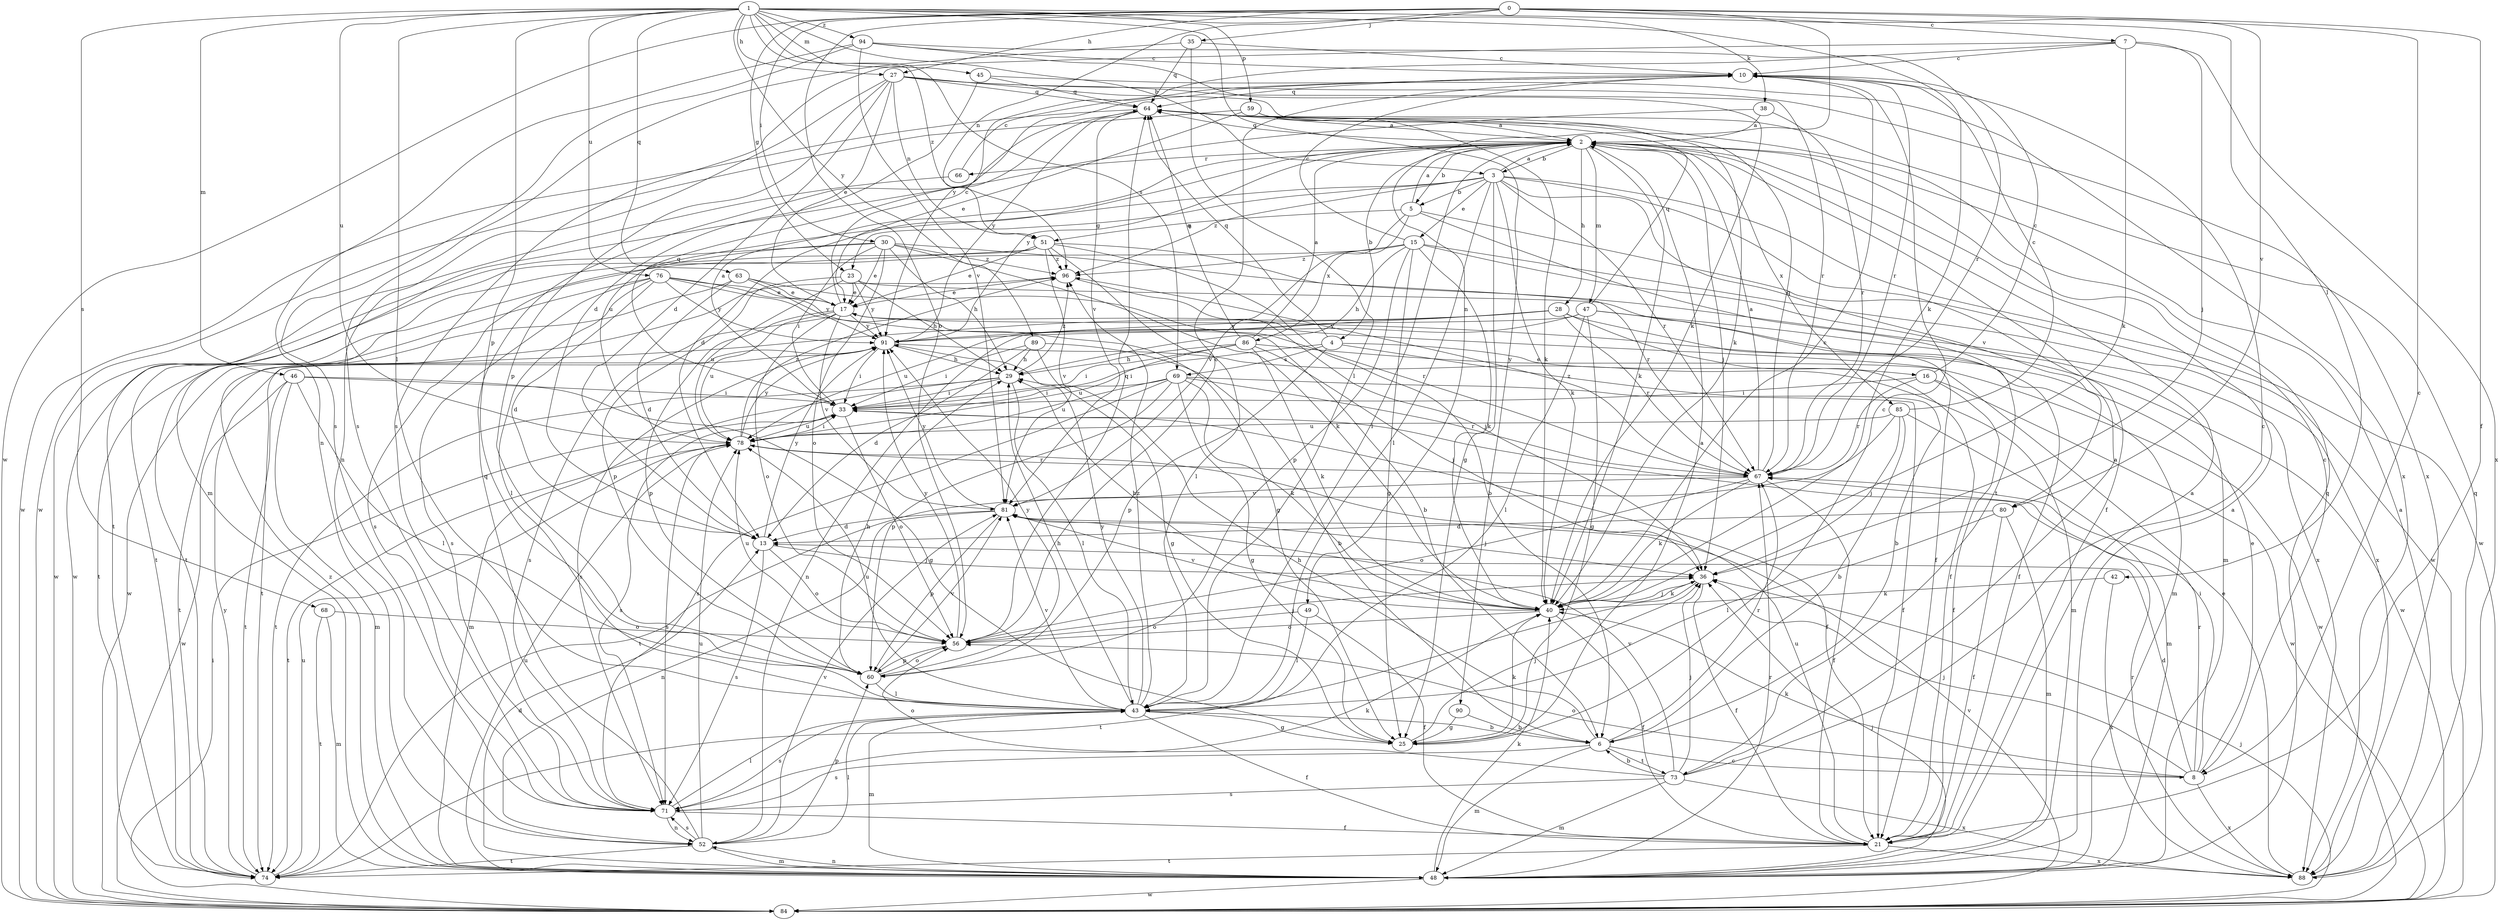strict digraph  {
0;
1;
2;
3;
4;
5;
6;
7;
8;
10;
13;
15;
16;
17;
21;
23;
25;
27;
28;
29;
30;
33;
35;
36;
38;
40;
42;
43;
45;
46;
47;
48;
49;
51;
52;
56;
59;
60;
63;
64;
66;
67;
68;
69;
71;
73;
74;
76;
78;
80;
81;
84;
85;
86;
88;
89;
90;
91;
94;
96;
0 -> 7  [label=c];
0 -> 8  [label=c];
0 -> 21  [label=f];
0 -> 23  [label=g];
0 -> 27  [label=h];
0 -> 30  [label=i];
0 -> 35  [label=j];
0 -> 49  [label=n];
0 -> 51  [label=n];
0 -> 56  [label=o];
0 -> 80  [label=v];
0 -> 84  [label=w];
1 -> 3  [label=b];
1 -> 27  [label=h];
1 -> 38  [label=k];
1 -> 40  [label=k];
1 -> 42  [label=l];
1 -> 43  [label=l];
1 -> 45  [label=m];
1 -> 46  [label=m];
1 -> 59  [label=p];
1 -> 60  [label=p];
1 -> 63  [label=q];
1 -> 68  [label=s];
1 -> 69  [label=s];
1 -> 76  [label=u];
1 -> 78  [label=u];
1 -> 89  [label=y];
1 -> 90  [label=y];
1 -> 94  [label=z];
1 -> 96  [label=z];
2 -> 3  [label=b];
2 -> 4  [label=b];
2 -> 5  [label=b];
2 -> 8  [label=c];
2 -> 13  [label=d];
2 -> 28  [label=h];
2 -> 36  [label=j];
2 -> 40  [label=k];
2 -> 43  [label=l];
2 -> 47  [label=m];
2 -> 64  [label=q];
2 -> 66  [label=r];
2 -> 85  [label=x];
2 -> 91  [label=y];
3 -> 2  [label=a];
3 -> 5  [label=b];
3 -> 15  [label=e];
3 -> 21  [label=f];
3 -> 23  [label=g];
3 -> 25  [label=g];
3 -> 40  [label=k];
3 -> 43  [label=l];
3 -> 67  [label=r];
3 -> 78  [label=u];
3 -> 80  [label=v];
3 -> 84  [label=w];
3 -> 96  [label=z];
4 -> 6  [label=b];
4 -> 16  [label=e];
4 -> 33  [label=i];
4 -> 60  [label=p];
4 -> 64  [label=q];
4 -> 69  [label=s];
5 -> 2  [label=a];
5 -> 51  [label=n];
5 -> 73  [label=t];
5 -> 81  [label=v];
5 -> 84  [label=w];
5 -> 86  [label=x];
6 -> 8  [label=c];
6 -> 29  [label=h];
6 -> 48  [label=m];
6 -> 67  [label=r];
6 -> 71  [label=s];
6 -> 73  [label=t];
7 -> 10  [label=c];
7 -> 36  [label=j];
7 -> 40  [label=k];
7 -> 71  [label=s];
7 -> 88  [label=x];
7 -> 91  [label=y];
8 -> 13  [label=d];
8 -> 17  [label=e];
8 -> 33  [label=i];
8 -> 36  [label=j];
8 -> 40  [label=k];
8 -> 56  [label=o];
8 -> 67  [label=r];
8 -> 88  [label=x];
10 -> 64  [label=q];
10 -> 67  [label=r];
13 -> 36  [label=j];
13 -> 56  [label=o];
13 -> 71  [label=s];
13 -> 91  [label=y];
15 -> 10  [label=c];
15 -> 25  [label=g];
15 -> 29  [label=h];
15 -> 40  [label=k];
15 -> 48  [label=m];
15 -> 60  [label=p];
15 -> 74  [label=t];
15 -> 88  [label=x];
15 -> 96  [label=z];
16 -> 10  [label=c];
16 -> 21  [label=f];
16 -> 33  [label=i];
16 -> 67  [label=r];
16 -> 84  [label=w];
17 -> 10  [label=c];
17 -> 56  [label=o];
17 -> 60  [label=p];
17 -> 71  [label=s];
17 -> 78  [label=u];
17 -> 81  [label=v];
17 -> 91  [label=y];
21 -> 2  [label=a];
21 -> 74  [label=t];
21 -> 78  [label=u];
21 -> 88  [label=x];
23 -> 17  [label=e];
23 -> 21  [label=f];
23 -> 29  [label=h];
23 -> 60  [label=p];
23 -> 78  [label=u];
23 -> 91  [label=y];
25 -> 2  [label=a];
25 -> 10  [label=c];
25 -> 36  [label=j];
25 -> 40  [label=k];
27 -> 13  [label=d];
27 -> 17  [label=e];
27 -> 40  [label=k];
27 -> 51  [label=n];
27 -> 52  [label=n];
27 -> 60  [label=p];
27 -> 64  [label=q];
27 -> 67  [label=r];
27 -> 88  [label=x];
28 -> 21  [label=f];
28 -> 48  [label=m];
28 -> 67  [label=r];
28 -> 74  [label=t];
28 -> 78  [label=u];
28 -> 91  [label=y];
29 -> 33  [label=i];
29 -> 43  [label=l];
29 -> 48  [label=m];
29 -> 74  [label=t];
29 -> 96  [label=z];
30 -> 17  [label=e];
30 -> 29  [label=h];
30 -> 33  [label=i];
30 -> 40  [label=k];
30 -> 56  [label=o];
30 -> 71  [label=s];
30 -> 84  [label=w];
30 -> 88  [label=x];
30 -> 96  [label=z];
33 -> 2  [label=a];
33 -> 21  [label=f];
33 -> 56  [label=o];
33 -> 64  [label=q];
33 -> 71  [label=s];
33 -> 78  [label=u];
35 -> 10  [label=c];
35 -> 43  [label=l];
35 -> 64  [label=q];
35 -> 71  [label=s];
36 -> 21  [label=f];
36 -> 40  [label=k];
36 -> 74  [label=t];
38 -> 2  [label=a];
38 -> 48  [label=m];
38 -> 67  [label=r];
40 -> 10  [label=c];
40 -> 21  [label=f];
40 -> 29  [label=h];
40 -> 36  [label=j];
40 -> 56  [label=o];
40 -> 81  [label=v];
42 -> 40  [label=k];
42 -> 88  [label=x];
43 -> 6  [label=b];
43 -> 21  [label=f];
43 -> 25  [label=g];
43 -> 29  [label=h];
43 -> 48  [label=m];
43 -> 71  [label=s];
43 -> 78  [label=u];
43 -> 81  [label=v];
43 -> 91  [label=y];
43 -> 96  [label=z];
45 -> 13  [label=d];
45 -> 64  [label=q];
45 -> 88  [label=x];
46 -> 25  [label=g];
46 -> 33  [label=i];
46 -> 43  [label=l];
46 -> 48  [label=m];
46 -> 74  [label=t];
46 -> 84  [label=w];
47 -> 21  [label=f];
47 -> 25  [label=g];
47 -> 43  [label=l];
47 -> 52  [label=n];
47 -> 64  [label=q];
47 -> 84  [label=w];
47 -> 91  [label=y];
48 -> 2  [label=a];
48 -> 13  [label=d];
48 -> 36  [label=j];
48 -> 40  [label=k];
48 -> 52  [label=n];
48 -> 64  [label=q];
48 -> 67  [label=r];
48 -> 78  [label=u];
48 -> 84  [label=w];
48 -> 96  [label=z];
49 -> 21  [label=f];
49 -> 43  [label=l];
49 -> 56  [label=o];
51 -> 6  [label=b];
51 -> 17  [label=e];
51 -> 43  [label=l];
51 -> 67  [label=r];
51 -> 74  [label=t];
51 -> 81  [label=v];
51 -> 84  [label=w];
51 -> 96  [label=z];
52 -> 43  [label=l];
52 -> 48  [label=m];
52 -> 60  [label=p];
52 -> 64  [label=q];
52 -> 71  [label=s];
52 -> 74  [label=t];
52 -> 78  [label=u];
52 -> 81  [label=v];
56 -> 10  [label=c];
56 -> 36  [label=j];
56 -> 60  [label=p];
56 -> 64  [label=q];
56 -> 78  [label=u];
56 -> 91  [label=y];
59 -> 2  [label=a];
59 -> 17  [label=e];
59 -> 40  [label=k];
59 -> 84  [label=w];
60 -> 29  [label=h];
60 -> 43  [label=l];
60 -> 56  [label=o];
60 -> 81  [label=v];
60 -> 91  [label=y];
63 -> 13  [label=d];
63 -> 17  [label=e];
63 -> 67  [label=r];
63 -> 84  [label=w];
63 -> 91  [label=y];
64 -> 2  [label=a];
64 -> 81  [label=v];
64 -> 84  [label=w];
64 -> 91  [label=y];
66 -> 10  [label=c];
66 -> 74  [label=t];
67 -> 2  [label=a];
67 -> 21  [label=f];
67 -> 40  [label=k];
67 -> 56  [label=o];
67 -> 64  [label=q];
67 -> 81  [label=v];
67 -> 96  [label=z];
68 -> 48  [label=m];
68 -> 56  [label=o];
68 -> 74  [label=t];
69 -> 21  [label=f];
69 -> 25  [label=g];
69 -> 33  [label=i];
69 -> 40  [label=k];
69 -> 60  [label=p];
69 -> 67  [label=r];
69 -> 71  [label=s];
69 -> 78  [label=u];
71 -> 21  [label=f];
71 -> 40  [label=k];
71 -> 43  [label=l];
71 -> 52  [label=n];
73 -> 2  [label=a];
73 -> 6  [label=b];
73 -> 10  [label=c];
73 -> 36  [label=j];
73 -> 48  [label=m];
73 -> 56  [label=o];
73 -> 71  [label=s];
73 -> 81  [label=v];
73 -> 88  [label=x];
74 -> 78  [label=u];
74 -> 91  [label=y];
76 -> 6  [label=b];
76 -> 13  [label=d];
76 -> 17  [label=e];
76 -> 25  [label=g];
76 -> 43  [label=l];
76 -> 71  [label=s];
76 -> 74  [label=t];
76 -> 91  [label=y];
78 -> 33  [label=i];
78 -> 67  [label=r];
78 -> 71  [label=s];
78 -> 74  [label=t];
78 -> 91  [label=y];
78 -> 96  [label=z];
80 -> 13  [label=d];
80 -> 21  [label=f];
80 -> 43  [label=l];
80 -> 48  [label=m];
81 -> 13  [label=d];
81 -> 36  [label=j];
81 -> 52  [label=n];
81 -> 60  [label=p];
81 -> 91  [label=y];
84 -> 33  [label=i];
84 -> 36  [label=j];
84 -> 81  [label=v];
85 -> 6  [label=b];
85 -> 10  [label=c];
85 -> 36  [label=j];
85 -> 48  [label=m];
85 -> 74  [label=t];
85 -> 78  [label=u];
86 -> 2  [label=a];
86 -> 29  [label=h];
86 -> 33  [label=i];
86 -> 36  [label=j];
86 -> 40  [label=k];
86 -> 64  [label=q];
86 -> 78  [label=u];
86 -> 84  [label=w];
88 -> 2  [label=a];
88 -> 17  [label=e];
88 -> 64  [label=q];
88 -> 67  [label=r];
89 -> 6  [label=b];
89 -> 13  [label=d];
89 -> 25  [label=g];
89 -> 29  [label=h];
89 -> 33  [label=i];
90 -> 6  [label=b];
90 -> 25  [label=g];
91 -> 29  [label=h];
91 -> 33  [label=i];
91 -> 48  [label=m];
91 -> 71  [label=s];
91 -> 74  [label=t];
94 -> 10  [label=c];
94 -> 40  [label=k];
94 -> 52  [label=n];
94 -> 67  [label=r];
94 -> 71  [label=s];
94 -> 81  [label=v];
96 -> 17  [label=e];
96 -> 36  [label=j];
}
